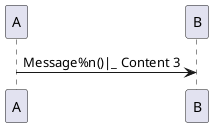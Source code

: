 {
  "sha1": "jkezaew3gjz4ngapkq7glcxmj46q6aa",
  "insertion": {
    "when": "2024-06-03T18:59:31.985Z",
    "url": "https://forum.plantuml.net/11617/multi-line-message-comment-handling-changed",
    "user": "plantuml@gmail.com"
  }
}
@startuml
A -> B: Message%n()\
|_ Content 3
@enduml
